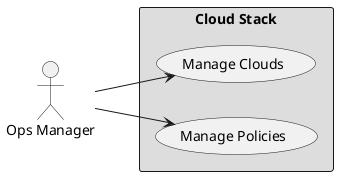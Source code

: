 @startuml

left to right direction

actor :Ops Manager: as Ops

rectangle "Cloud Stack" #dddddd {
    UseCase UC1 as "Manage Clouds"
    UseCase UC2  as "Manage Policies"
}

Ops --> UC1
Ops --> UC2
@enduml
